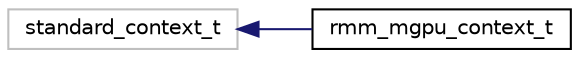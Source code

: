 digraph "Graphical Class Hierarchy"
{
  edge [fontname="Helvetica",fontsize="10",labelfontname="Helvetica",labelfontsize="10"];
  node [fontname="Helvetica",fontsize="10",shape=record];
  rankdir="LR";
  Node31 [label="standard_context_t",height=0.2,width=0.4,color="grey75", fillcolor="white", style="filled"];
  Node31 -> Node0 [dir="back",color="midnightblue",fontsize="10",style="solid",fontname="Helvetica"];
  Node0 [label="rmm_mgpu_context_t",height=0.2,width=0.4,color="black", fillcolor="white", style="filled",URL="$classrmm__mgpu__context__t.html"];
}
